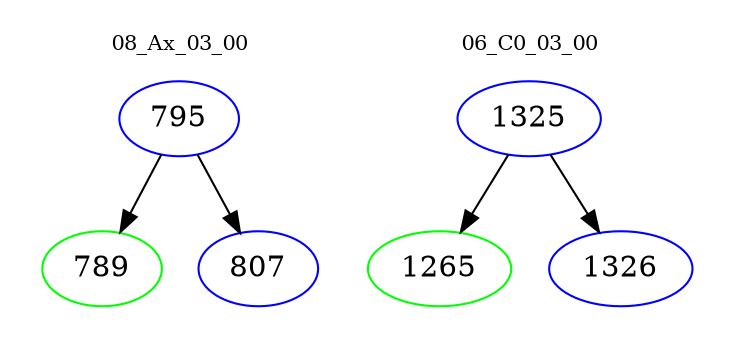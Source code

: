 digraph{
subgraph cluster_0 {
color = white
label = "08_Ax_03_00";
fontsize=10;
T0_795 [label="795", color="blue"]
T0_795 -> T0_789 [color="black"]
T0_789 [label="789", color="green"]
T0_795 -> T0_807 [color="black"]
T0_807 [label="807", color="blue"]
}
subgraph cluster_1 {
color = white
label = "06_C0_03_00";
fontsize=10;
T1_1325 [label="1325", color="blue"]
T1_1325 -> T1_1265 [color="black"]
T1_1265 [label="1265", color="green"]
T1_1325 -> T1_1326 [color="black"]
T1_1326 [label="1326", color="blue"]
}
}
